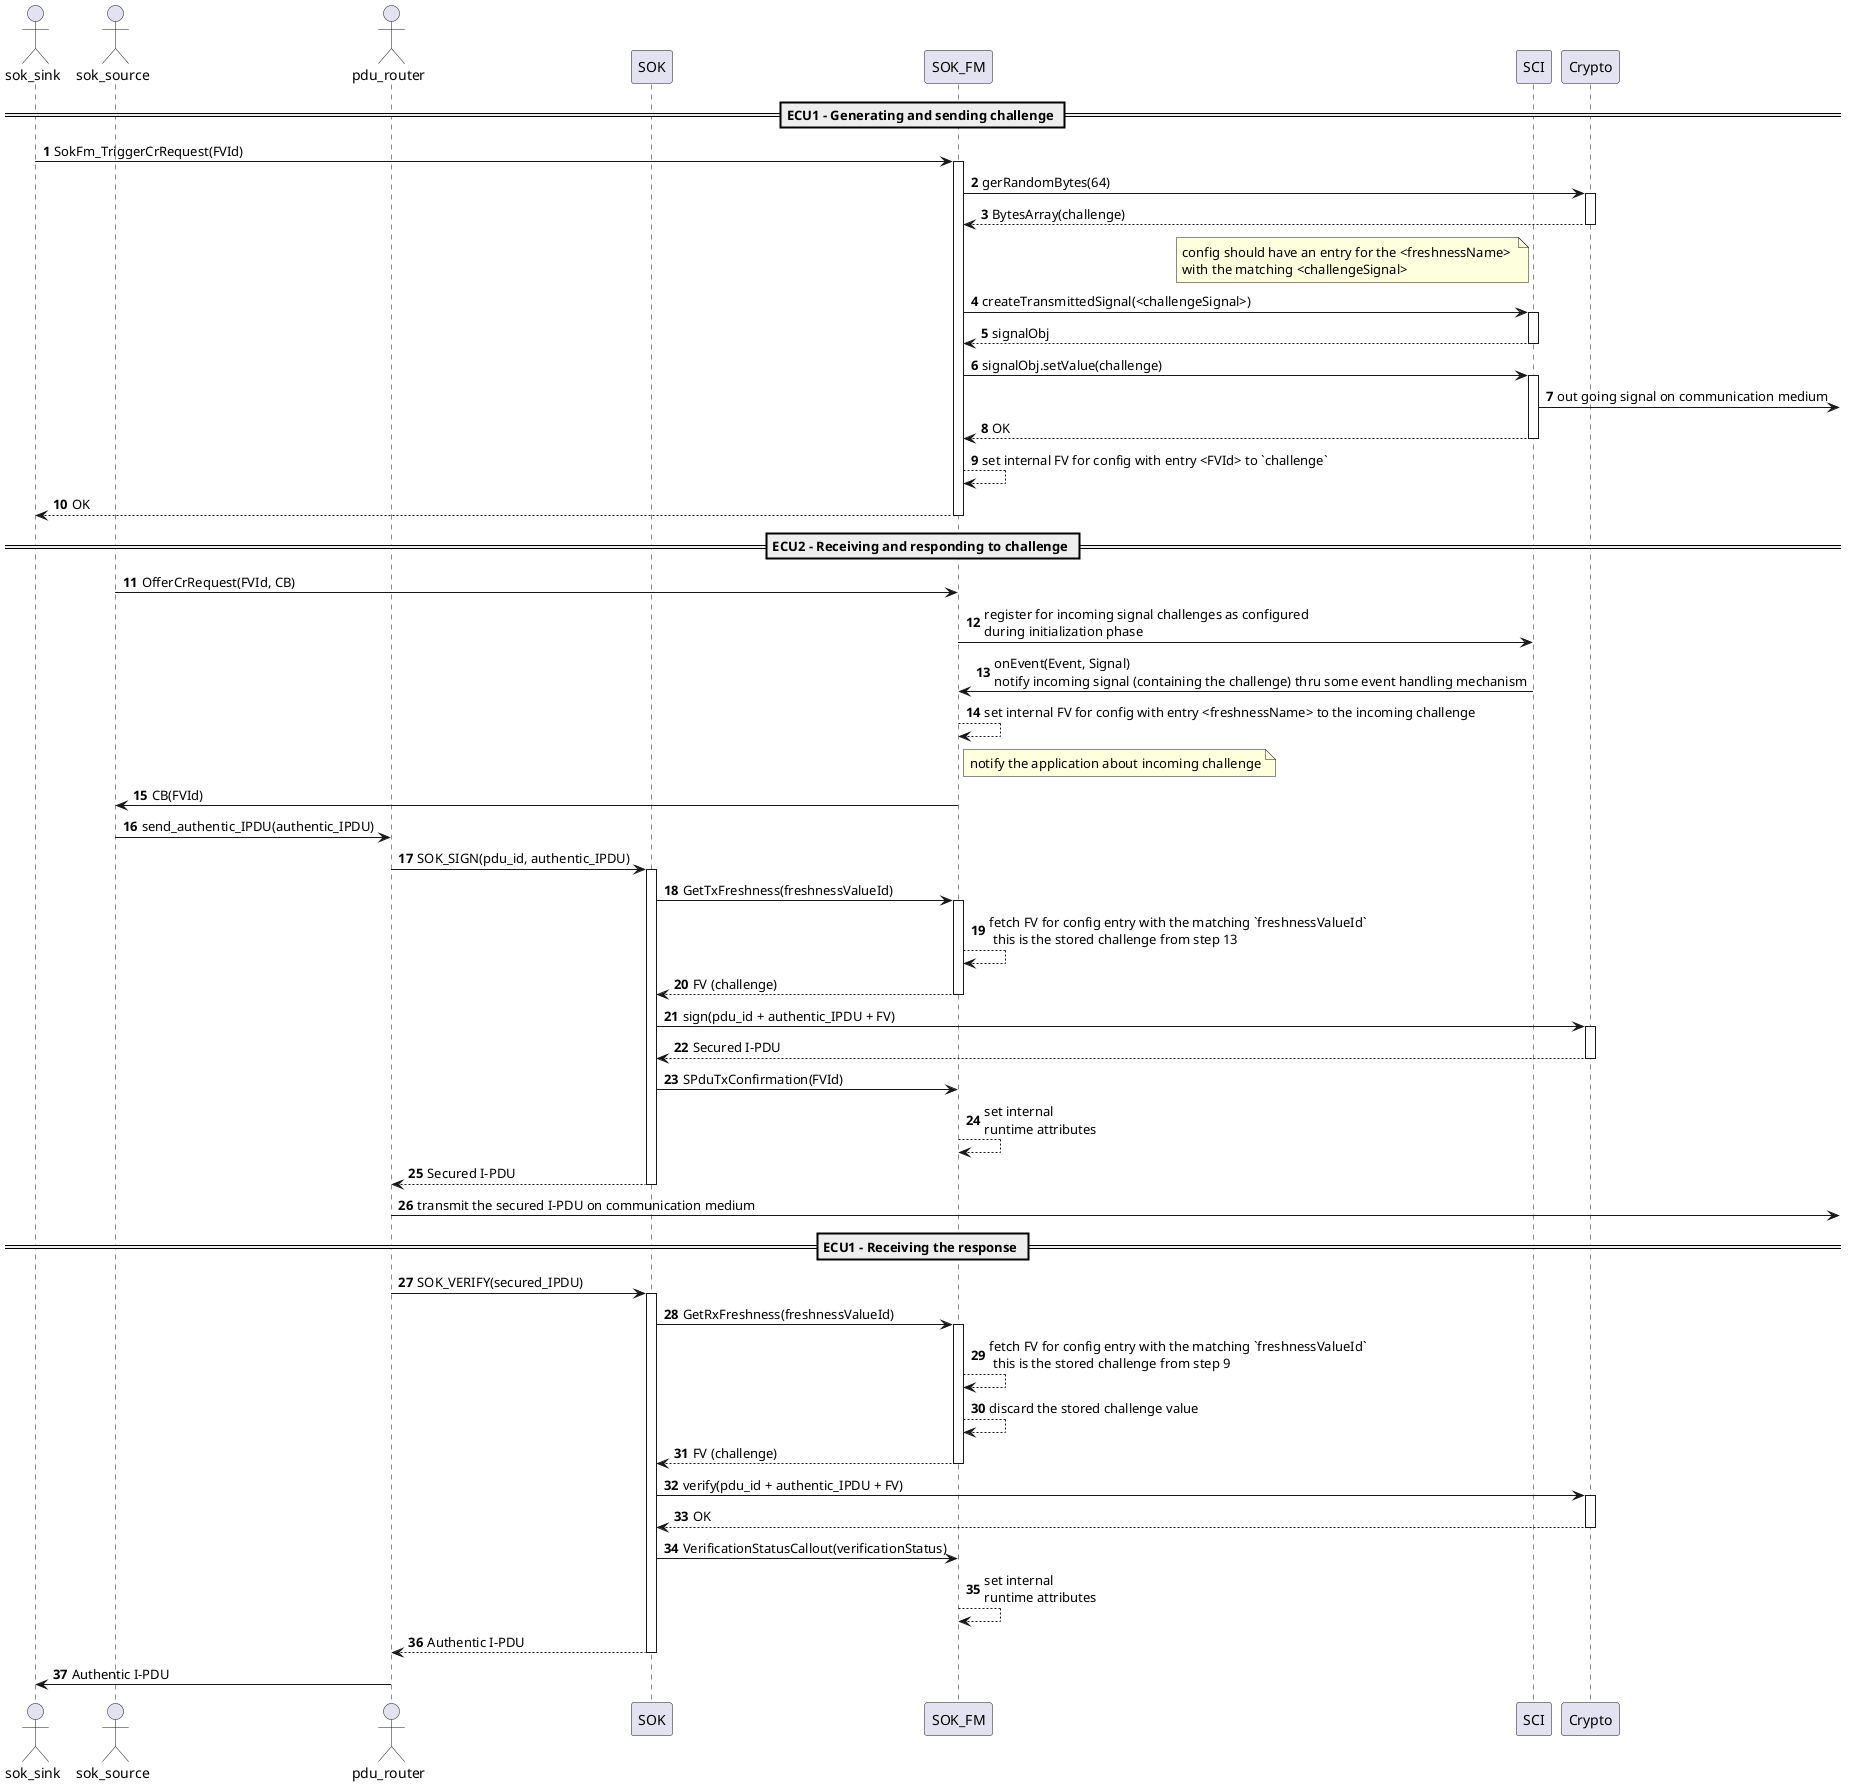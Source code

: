 @startuml challenge response protocol
!pragma teoz true

actor sok_sink
actor sok_source
actor pdu_router
participant SOK
participant SOK_FM
participant SCI
participant Crypto

== ECU1 - Generating and sending challenge ==
autonumber
sok_sink -> SOK_FM : SokFm_TriggerCrRequest(FVId)
activate SOK_FM
SOK_FM -> Crypto: gerRandomBytes(64)
activate Crypto
return BytesArray(challenge)

note left SCI: config should have an entry for the <freshnessName> \nwith the matching <challengeSignal>
SOK_FM -> SCI: createTransmittedSignal(<challengeSignal>)
activate SCI
return signalObj
SOK_FM -> SCI: signalObj.setValue(challenge)
activate SCI
SCI ->] : out going signal on communication medium
return OK
SOK_FM --> SOK_FM: set internal FV for config with entry <FVId> to `challenge`
return OK

== ECU2 - Receiving and responding to challenge ==
sok_source -> SOK_FM: OfferCrRequest(FVId, CB)
SOK_FM -> SCI: register for incoming signal challenges as configured\nduring initialization phase
SCI -> SOK_FM: onEvent(Event, Signal)\nnotify incoming signal (containing the challenge) thru some event handling mechanism
SOK_FM --> SOK_FM: set internal FV for config with entry <freshnessName> to the incoming challenge
note right SOK_FM: notify the application about incoming challenge
SOK_FM -> sok_source: CB(FVId)
sok_source -> pdu_router: send_authentic_IPDU(authentic_IPDU)
pdu_router -> SOK: SOK_SIGN(pdu_id, authentic_IPDU)
activate SOK
SOK -> SOK_FM: GetTxFreshness(freshnessValueId)
activate SOK_FM
SOK_FM --> SOK_FM: fetch FV for config entry with the matching `freshnessValueId`\n this is the stored challenge from step 13
return FV (challenge)
SOK -> Crypto: sign(pdu_id + authentic_IPDU + FV)
activate Crypto
return Secured I-PDU
SOK -> SOK_FM: SPduTxConfirmation(FVId)
SOK_FM --> SOK_FM: set internal\nruntime attributes
return Secured I-PDU
pdu_router ->] : transmit the secured I-PDU on communication medium

== ECU1 - Receiving the response ==
pdu_router -> SOK: SOK_VERIFY(secured_IPDU)
activate SOK
SOK -> SOK_FM: GetRxFreshness(freshnessValueId)
activate SOK_FM
SOK_FM --> SOK_FM: fetch FV for config entry with the matching `freshnessValueId`\n this is the stored challenge from step 9
SOK_FM --> SOK_FM: discard the stored challenge value
return FV (challenge)
SOK -> Crypto: verify(pdu_id + authentic_IPDU + FV)
activate Crypto
return OK
SOK -> SOK_FM: VerificationStatusCallout(verificationStatus)
SOK_FM --> SOK_FM: set internal\nruntime attributes
return Authentic I-PDU
pdu_router -> sok_sink: Authentic I-PDU

@enduml